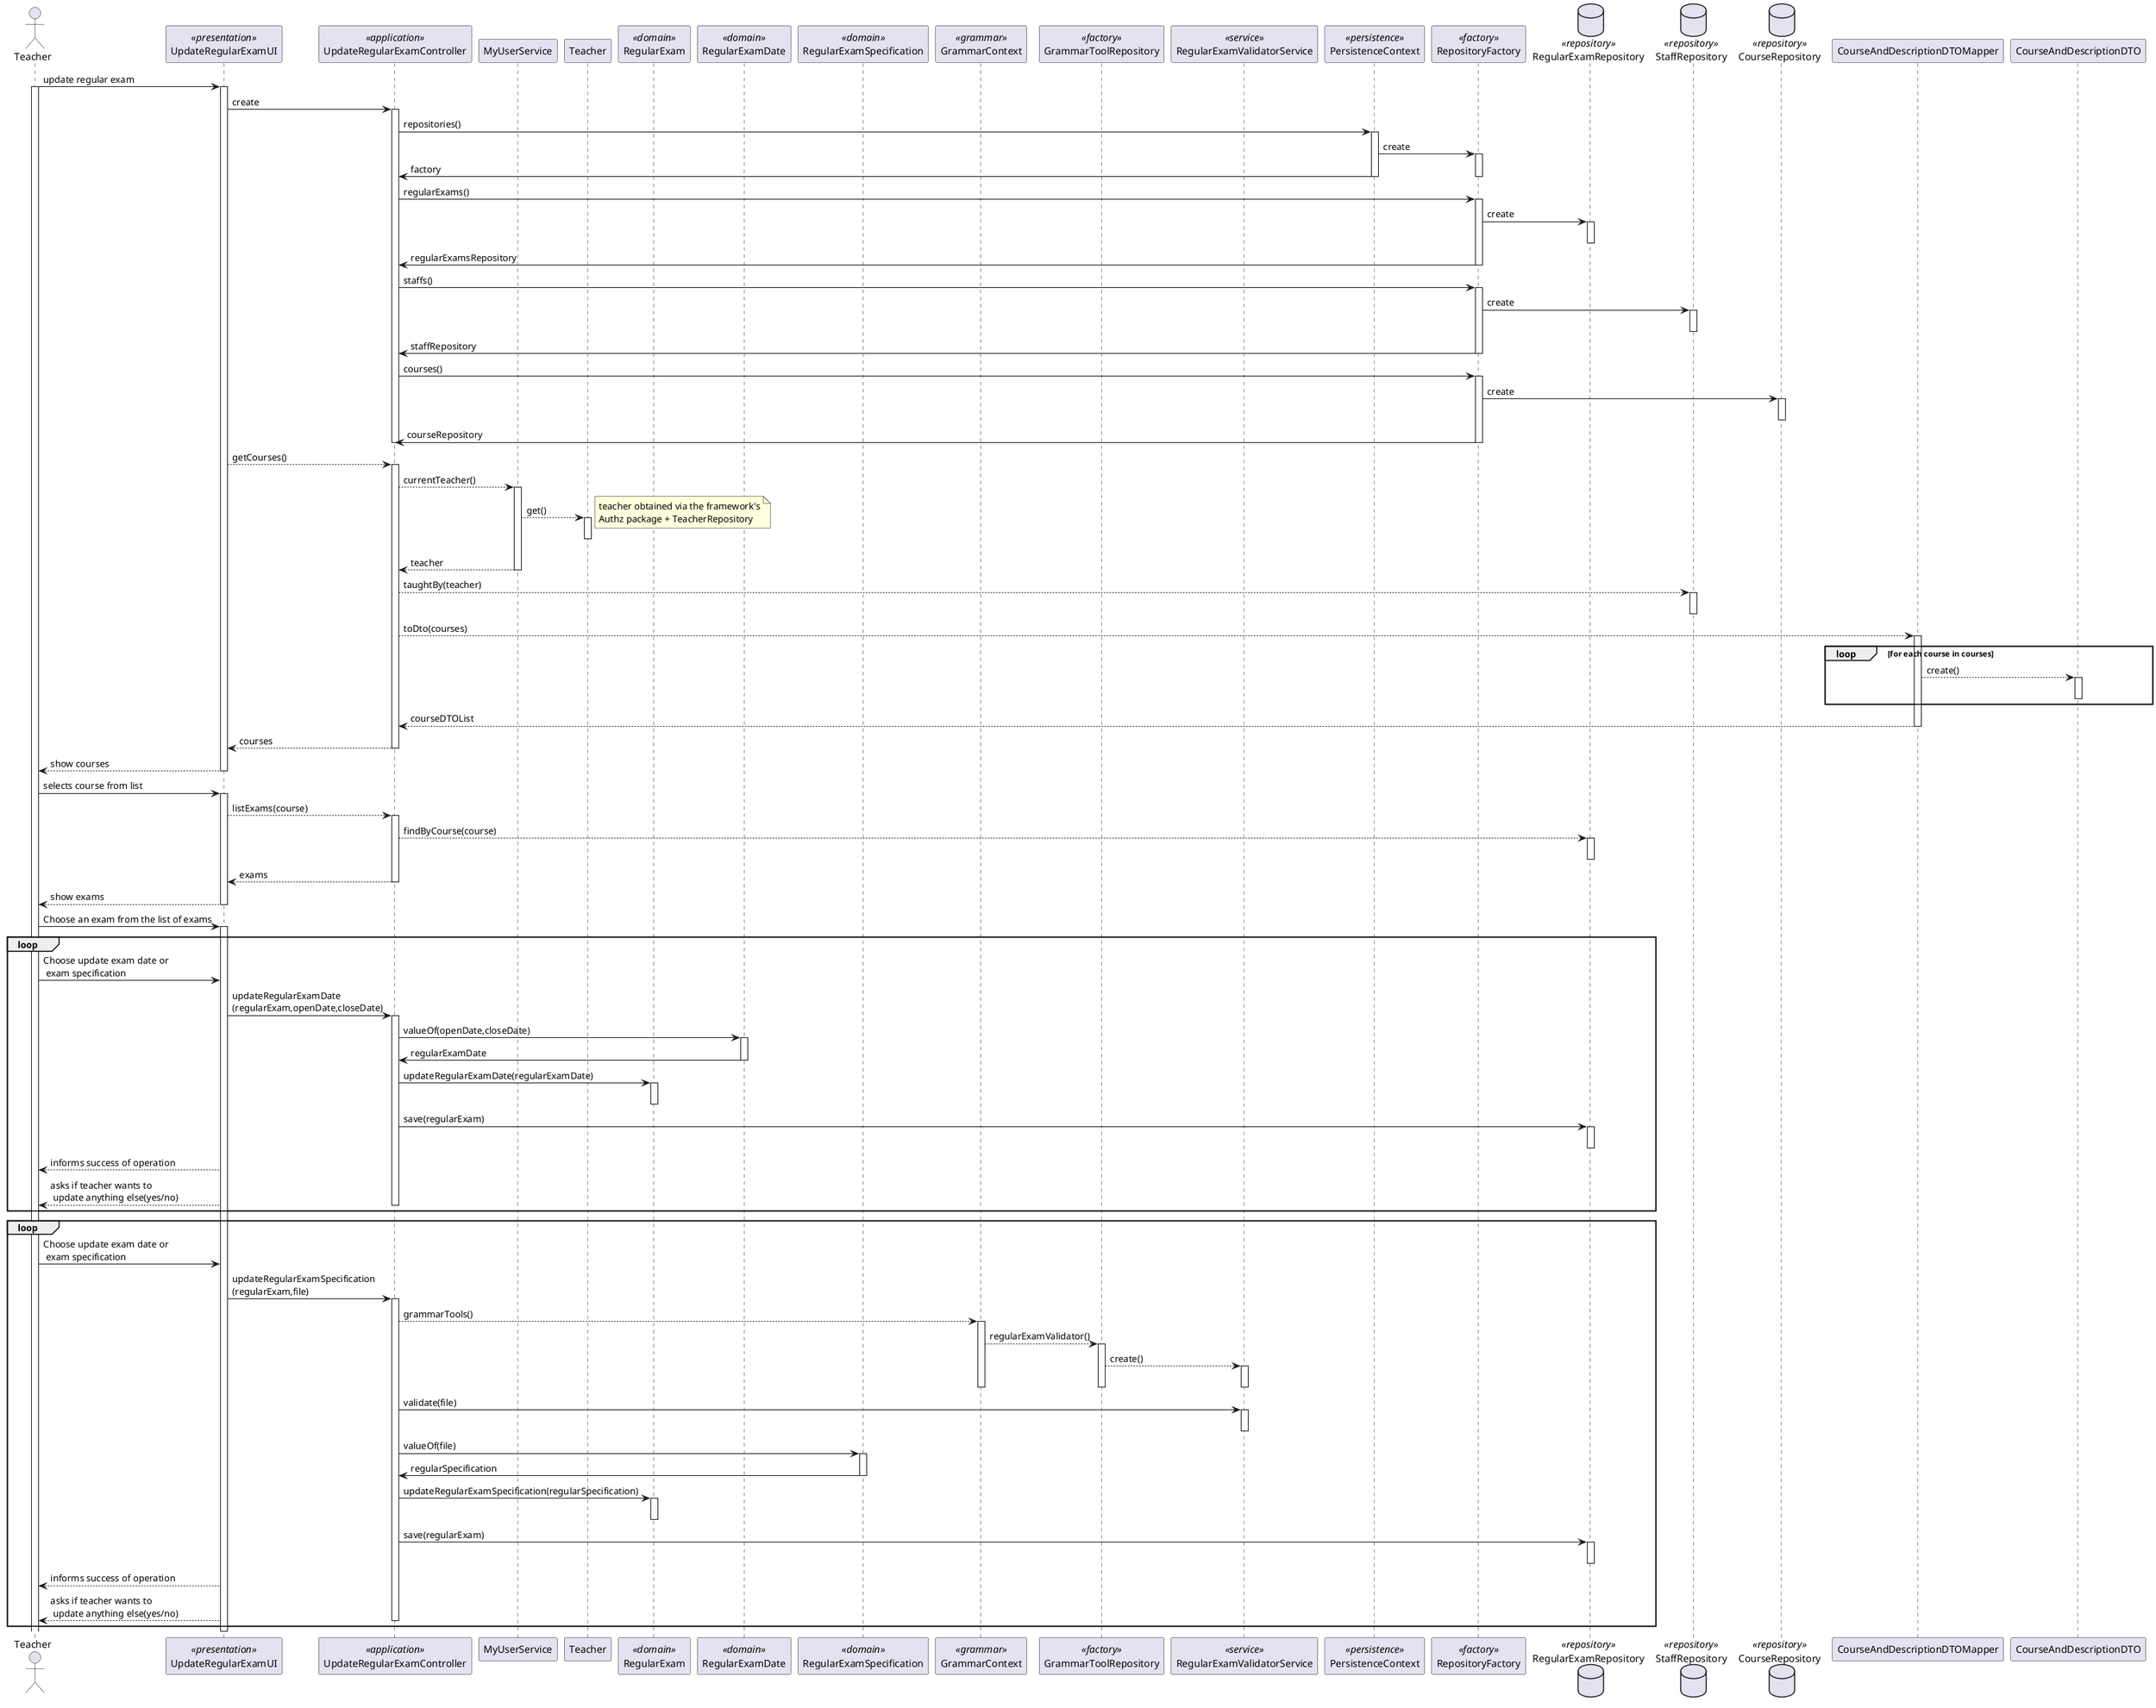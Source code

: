 @startuml
'https://plantuml.com/sequence-diagram

actor Teacher as Actor
participant UpdateRegularExamUI as UI <<presentation>>
participant UpdateRegularExamController as controller <<application>>

participant MyUserService as user_svc
participant Teacher as teacher

participant RegularExam as regularExam <<domain>>
participant RegularExamDate as regularExamDate <<domain>>
participant RegularExamSpecification as regularSpec<<domain>>

participant GrammarContext as ctx <<grammar>>
participant GrammarToolRepository as grepo <<factory>>
participant RegularExamValidatorService as service <<service>>

participant PersistenceContext as persistence <<persistence>>
participant RepositoryFactory as factory <<factory>>
database RegularExamRepository as repoRegularExam <<repository>>
database StaffRepository as repoStaff <<repository>>
' database TeacherRepository as repoTeacher <<repository>>
database CourseRepository as repoCourse <<repository>>



participant CourseAndDescriptionDTOMapper as course_mapper
participant CourseAndDescriptionDTO as course_dto




Actor -> UI : update regular exam
activate Actor
activate UI

    UI -> controller : create
    activate controller
        controller -> persistence : repositories()
        activate persistence
            persistence -> factory : create
            activate factory
            persistence -> controller : factory
            deactivate factory
        deactivate persistence

        controller ->factory :regularExams()
        activate factory
            factory -> repoRegularExam : create
            activate repoRegularExam
            deactivate repoRegularExam
            factory -> controller : regularExamsRepository
        deactivate factory


        controller -> factory :staffs()
        activate factory
            factory -> repoStaff : create
            activate repoStaff
            deactivate repoStaff
            factory -> controller : staffRepository
        deactivate factory

        controller -> factory :courses()
        activate factory
           factory -> repoCourse : create
           activate repoCourse
           deactivate repoCourse
           factory -> controller : courseRepository
        deactivate factory

    deactivate controller


UI --> controller: getCourses()


    activate controller
        controller --> user_svc : currentTeacher()
        activate user_svc
            user_svc --> teacher : get()
            activate teacher
            deactivate teacher
            note right : teacher obtained via the framework's\nAuthz package + TeacherRepository
            user_svc --> controller : teacher
        deactivate user_svc


        controller --> repoStaff: taughtBy(teacher)

        activate repoStaff
        deactivate repoStaff

        controller --> course_mapper: toDto(courses)
        activate course_mapper
            loop for each course in courses
                course_mapper --> course_dto: create()
                activate course_dto
                deactivate course_dto
            end loop
            course_mapper --> controller: courseDTOList
        deactivate course_mapper
        controller --> UI: courses

    deactivate controller
    UI --> Actor: show courses
deactivate UI

Actor -> UI: selects course from list
activate UI
    UI --> controller: listExams(course)
    activate controller
        controller --> repoRegularExam: findByCourse(course)
        activate repoRegularExam
        deactivate repoRegularExam
        controller --> UI: exams
    deactivate controller
    UI --> Actor: show exams




deactivate UI

Actor -> UI : Choose an exam from the list of exams
activate UI
loop
    Actor -> UI : Choose update exam date or \n exam specification

    UI -> controller : updateRegularExamDate\n(regularExam,openDate,closeDate)
    activate controller
        controller -> regularExamDate : valueOf(openDate,closeDate)
        activate regularExamDate
            regularExamDate -> controller : regularExamDate
        deactivate regularExamDate

        controller -> regularExam : updateRegularExamDate(regularExamDate)
        activate regularExam
        deactivate regularExam

        controller -> repoRegularExam : save(regularExam)
        activate repoRegularExam
        deactivate repoRegularExam

        UI -->Actor : informs success of operation
        UI --> Actor : asks if teacher wants to \n update anything else(yes/no)

    deactivate controller
end loop

loop
    Actor -> UI : Choose update exam date or \n exam specification

        UI -> controller : updateRegularExamSpecification\n(regularExam,file)
        activate controller
            controller --> ctx : grammarTools()
            activate ctx
                ctx --> grepo : regularExamValidator()
                activate grepo
                    grepo --> service : create()
                    activate service
                    deactivate service
                deactivate grepo
            deactivate ctx

            controller -> service : validate(file)
            activate service
            deactivate service
            controller -> regularSpec : valueOf(file)


            activate regularSpec
                regularSpec -> controller : regularSpecification
            deactivate regularSpec

            controller -> regularExam : updateRegularExamSpecification(regularSpecification)
            activate regularExam
            deactivate regularExam

            controller -> repoRegularExam : save(regularExam)
            activate repoRegularExam
            deactivate repoRegularExam

            UI -->Actor : informs success of operation
            UI --> Actor : asks if teacher wants to \n update anything else(yes/no)

        deactivate controller



end loop
deactivate UI



@enduml
